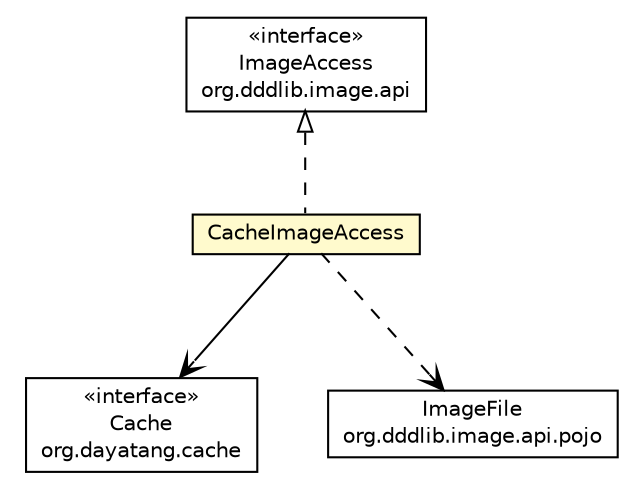 #!/usr/local/bin/dot
#
# Class diagram 
# Generated by UMLGraph version R5_6_6-8-g8d7759 (http://www.umlgraph.org/)
#

digraph G {
	edge [fontname="Helvetica",fontsize=10,labelfontname="Helvetica",labelfontsize=10];
	node [fontname="Helvetica",fontsize=10,shape=plaintext];
	nodesep=0.25;
	ranksep=0.5;
	// org.dddlib.image.cache.CacheImageAccess
	c6 [label=<<table title="org.dddlib.image.cache.CacheImageAccess" border="0" cellborder="1" cellspacing="0" cellpadding="2" port="p" bgcolor="lemonChiffon" href="./CacheImageAccess.html">
		<tr><td><table border="0" cellspacing="0" cellpadding="1">
<tr><td align="center" balign="center"> CacheImageAccess </td></tr>
		</table></td></tr>
		</table>>, URL="./CacheImageAccess.html", fontname="Helvetica", fontcolor="black", fontsize=10.0];
	//org.dddlib.image.cache.CacheImageAccess implements org.dddlib.image.api.ImageAccess
	c7:p -> c6:p [dir=back,arrowtail=empty,style=dashed];
	// org.dddlib.image.cache.CacheImageAccess NAVASSOC org.dayatang.cache.Cache
	c6:p -> c11:p [taillabel="", label=" "headlabel="", fontname="Helvetica", fontcolor="black", fontsize=10.0, color="black", arrowhead=open];
	// org.dddlib.image.cache.CacheImageAccess DEPEND org.dddlib.image.api.pojo.ImageFile
	c6:p -> c13:p [taillabel="", label=" "headlabel="", fontname="Helvetica", fontcolor="black", fontsize=10.0, color="black", arrowhead=open, style=dashed];
	// org.dayatang.cache.Cache
	c11 [label=<<table title="org.dayatang.cache.Cache" border="0" cellborder="1" cellspacing="0" cellpadding="2" port="p" href="http://java.sun.com/j2se/1.4.2/docs/api/org/dayatang/cache/Cache.html">
		<tr><td><table border="0" cellspacing="0" cellpadding="1">
<tr><td align="center" balign="center"> &#171;interface&#187; </td></tr>
<tr><td align="center" balign="center"> Cache </td></tr>
<tr><td align="center" balign="center"> org.dayatang.cache </td></tr>
		</table></td></tr>
		</table>>, URL="http://java.sun.com/j2se/1.4.2/docs/api/org/dayatang/cache/Cache.html", fontname="Helvetica", fontcolor="black", fontsize=10.0];
	// org.dddlib.image.api.ImageAccess
	c7 [label=<<table title="org.dddlib.image.api.ImageAccess" border="0" cellborder="1" cellspacing="0" cellpadding="2" port="p" href="http://java.sun.com/j2se/1.4.2/docs/api/org/dddlib/image/api/ImageAccess.html">
		<tr><td><table border="0" cellspacing="0" cellpadding="1">
<tr><td align="center" balign="center"> &#171;interface&#187; </td></tr>
<tr><td align="center" balign="center"> ImageAccess </td></tr>
<tr><td align="center" balign="center"> org.dddlib.image.api </td></tr>
		</table></td></tr>
		</table>>, URL="http://java.sun.com/j2se/1.4.2/docs/api/org/dddlib/image/api/ImageAccess.html", fontname="Helvetica", fontcolor="black", fontsize=10.0];
	// org.dddlib.image.api.pojo.ImageFile
	c13 [label=<<table title="org.dddlib.image.api.pojo.ImageFile" border="0" cellborder="1" cellspacing="0" cellpadding="2" port="p" href="http://java.sun.com/j2se/1.4.2/docs/api/org/dddlib/image/api/pojo/ImageFile.html">
		<tr><td><table border="0" cellspacing="0" cellpadding="1">
<tr><td align="center" balign="center"> ImageFile </td></tr>
<tr><td align="center" balign="center"> org.dddlib.image.api.pojo </td></tr>
		</table></td></tr>
		</table>>, URL="http://java.sun.com/j2se/1.4.2/docs/api/org/dddlib/image/api/pojo/ImageFile.html", fontname="Helvetica", fontcolor="black", fontsize=10.0];
}

